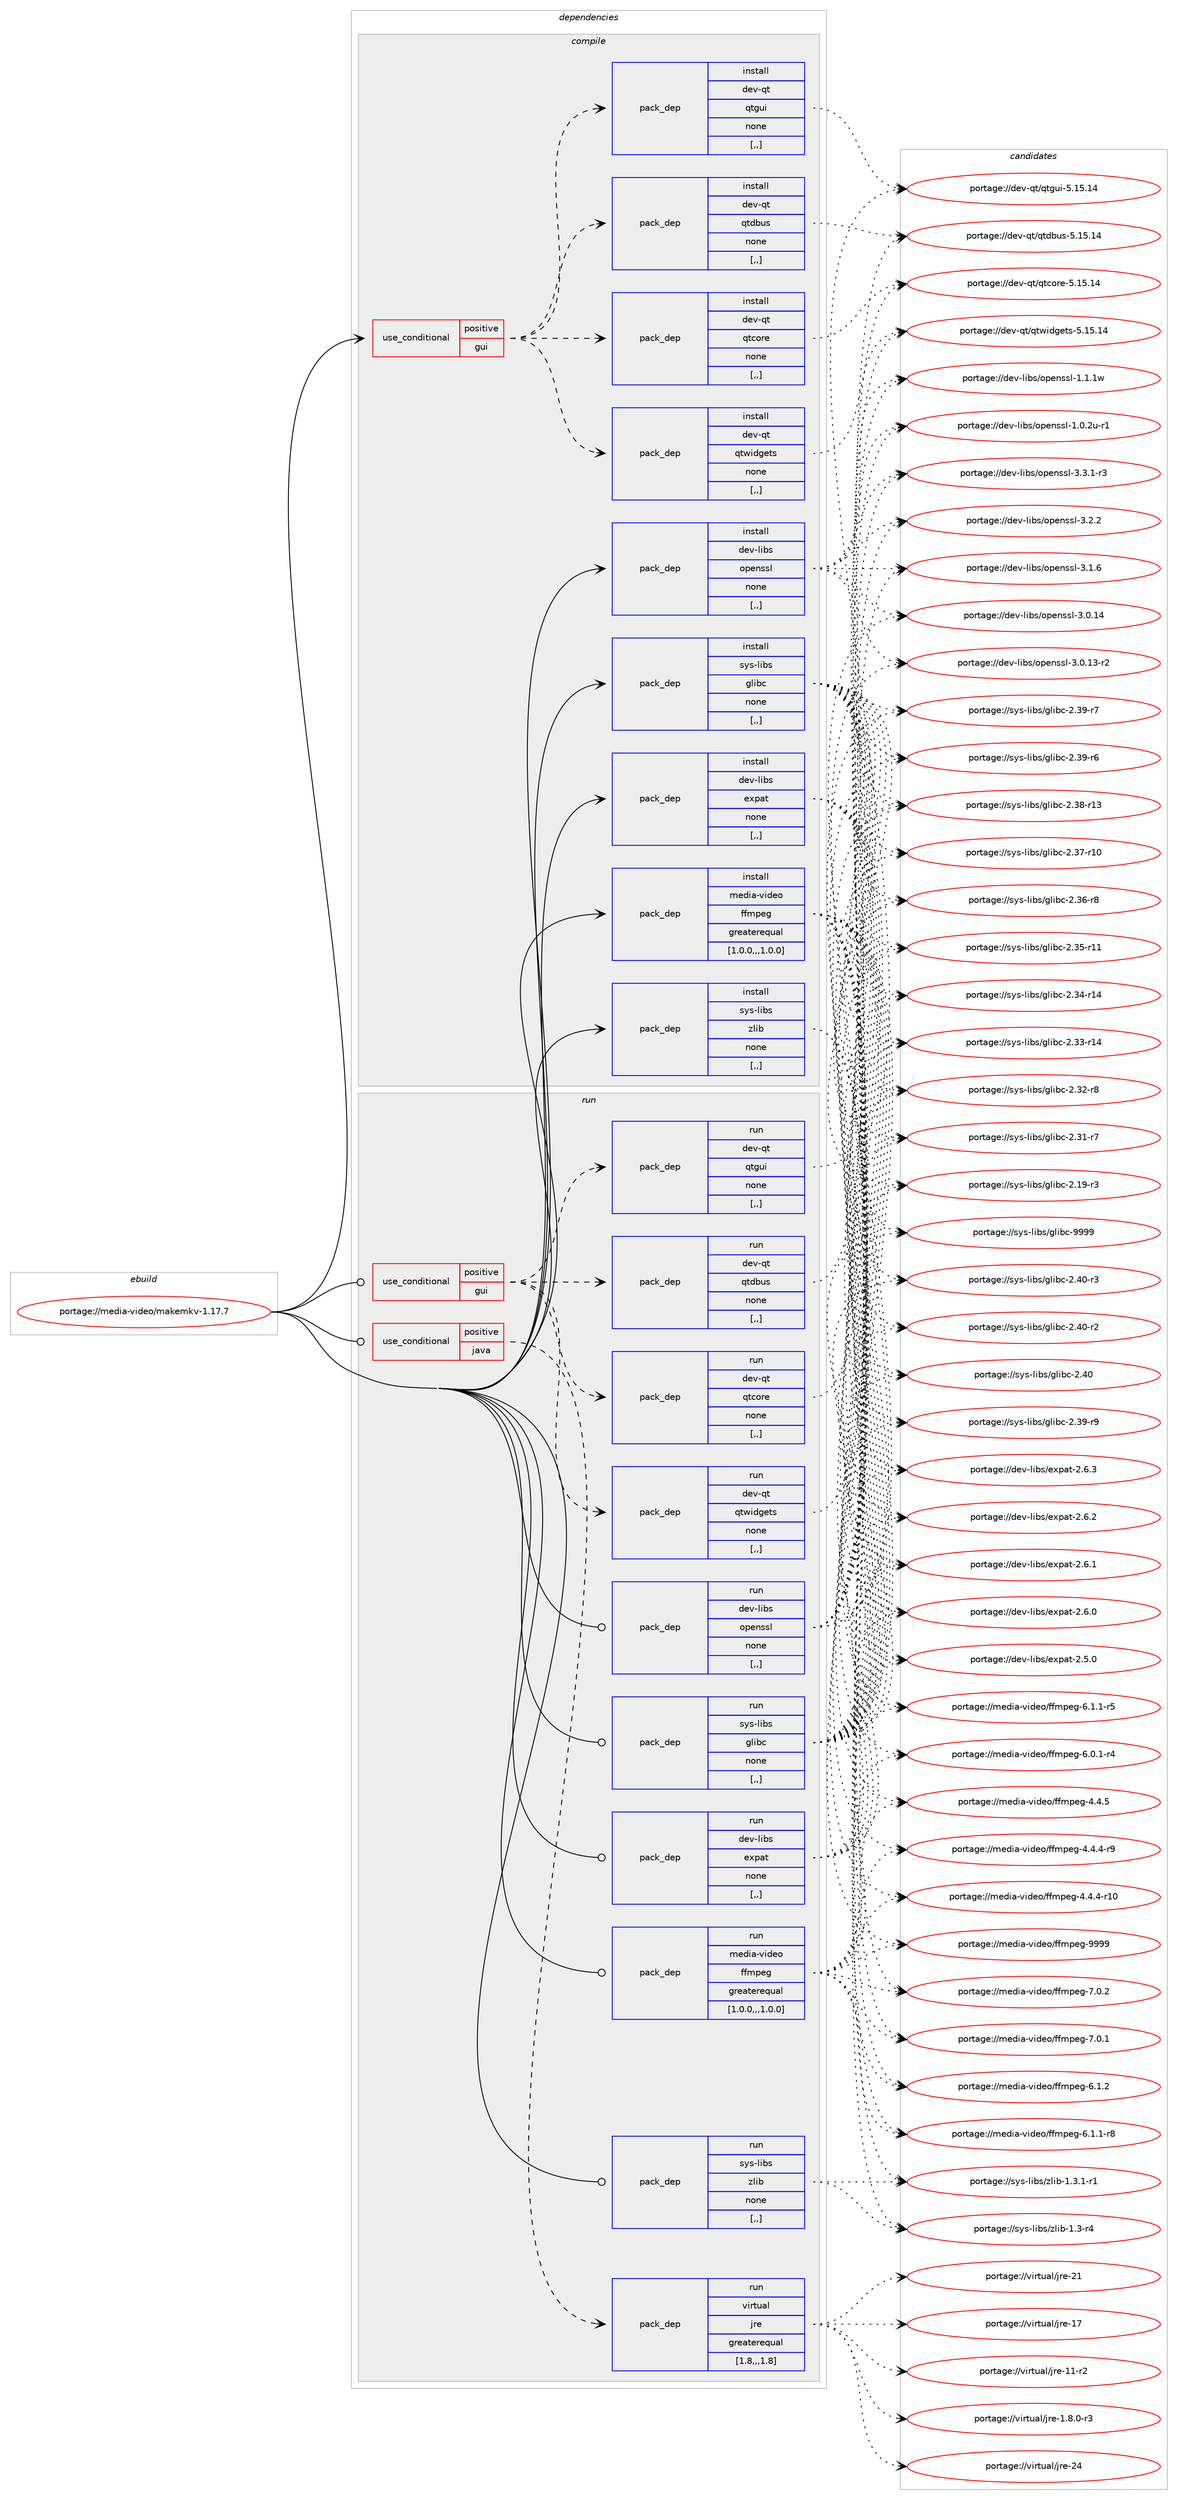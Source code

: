 digraph prolog {

# *************
# Graph options
# *************

newrank=true;
concentrate=true;
compound=true;
graph [rankdir=LR,fontname=Helvetica,fontsize=10,ranksep=1.5];#, ranksep=2.5, nodesep=0.2];
edge  [arrowhead=vee];
node  [fontname=Helvetica,fontsize=10];

# **********
# The ebuild
# **********

subgraph cluster_leftcol {
color=gray;
label=<<i>ebuild</i>>;
id [label="portage://media-video/makemkv-1.17.7", color=red, width=4, href="../media-video/makemkv-1.17.7.svg"];
}

# ****************
# The dependencies
# ****************

subgraph cluster_midcol {
color=gray;
label=<<i>dependencies</i>>;
subgraph cluster_compile {
fillcolor="#eeeeee";
style=filled;
label=<<i>compile</i>>;
subgraph cond218422 {
dependency841157 [label=<<TABLE BORDER="0" CELLBORDER="1" CELLSPACING="0" CELLPADDING="4"><TR><TD ROWSPAN="3" CELLPADDING="10">use_conditional</TD></TR><TR><TD>positive</TD></TR><TR><TD>gui</TD></TR></TABLE>>, shape=none, color=red];
subgraph pack616454 {
dependency841158 [label=<<TABLE BORDER="0" CELLBORDER="1" CELLSPACING="0" CELLPADDING="4" WIDTH="220"><TR><TD ROWSPAN="6" CELLPADDING="30">pack_dep</TD></TR><TR><TD WIDTH="110">install</TD></TR><TR><TD>dev-qt</TD></TR><TR><TD>qtcore</TD></TR><TR><TD>none</TD></TR><TR><TD>[,,]</TD></TR></TABLE>>, shape=none, color=blue];
}
dependency841157:e -> dependency841158:w [weight=20,style="dashed",arrowhead="vee"];
subgraph pack616455 {
dependency841159 [label=<<TABLE BORDER="0" CELLBORDER="1" CELLSPACING="0" CELLPADDING="4" WIDTH="220"><TR><TD ROWSPAN="6" CELLPADDING="30">pack_dep</TD></TR><TR><TD WIDTH="110">install</TD></TR><TR><TD>dev-qt</TD></TR><TR><TD>qtdbus</TD></TR><TR><TD>none</TD></TR><TR><TD>[,,]</TD></TR></TABLE>>, shape=none, color=blue];
}
dependency841157:e -> dependency841159:w [weight=20,style="dashed",arrowhead="vee"];
subgraph pack616456 {
dependency841160 [label=<<TABLE BORDER="0" CELLBORDER="1" CELLSPACING="0" CELLPADDING="4" WIDTH="220"><TR><TD ROWSPAN="6" CELLPADDING="30">pack_dep</TD></TR><TR><TD WIDTH="110">install</TD></TR><TR><TD>dev-qt</TD></TR><TR><TD>qtgui</TD></TR><TR><TD>none</TD></TR><TR><TD>[,,]</TD></TR></TABLE>>, shape=none, color=blue];
}
dependency841157:e -> dependency841160:w [weight=20,style="dashed",arrowhead="vee"];
subgraph pack616457 {
dependency841161 [label=<<TABLE BORDER="0" CELLBORDER="1" CELLSPACING="0" CELLPADDING="4" WIDTH="220"><TR><TD ROWSPAN="6" CELLPADDING="30">pack_dep</TD></TR><TR><TD WIDTH="110">install</TD></TR><TR><TD>dev-qt</TD></TR><TR><TD>qtwidgets</TD></TR><TR><TD>none</TD></TR><TR><TD>[,,]</TD></TR></TABLE>>, shape=none, color=blue];
}
dependency841157:e -> dependency841161:w [weight=20,style="dashed",arrowhead="vee"];
}
id:e -> dependency841157:w [weight=20,style="solid",arrowhead="vee"];
subgraph pack616458 {
dependency841162 [label=<<TABLE BORDER="0" CELLBORDER="1" CELLSPACING="0" CELLPADDING="4" WIDTH="220"><TR><TD ROWSPAN="6" CELLPADDING="30">pack_dep</TD></TR><TR><TD WIDTH="110">install</TD></TR><TR><TD>dev-libs</TD></TR><TR><TD>expat</TD></TR><TR><TD>none</TD></TR><TR><TD>[,,]</TD></TR></TABLE>>, shape=none, color=blue];
}
id:e -> dependency841162:w [weight=20,style="solid",arrowhead="vee"];
subgraph pack616459 {
dependency841163 [label=<<TABLE BORDER="0" CELLBORDER="1" CELLSPACING="0" CELLPADDING="4" WIDTH="220"><TR><TD ROWSPAN="6" CELLPADDING="30">pack_dep</TD></TR><TR><TD WIDTH="110">install</TD></TR><TR><TD>dev-libs</TD></TR><TR><TD>openssl</TD></TR><TR><TD>none</TD></TR><TR><TD>[,,]</TD></TR></TABLE>>, shape=none, color=blue];
}
id:e -> dependency841163:w [weight=20,style="solid",arrowhead="vee"];
subgraph pack616460 {
dependency841164 [label=<<TABLE BORDER="0" CELLBORDER="1" CELLSPACING="0" CELLPADDING="4" WIDTH="220"><TR><TD ROWSPAN="6" CELLPADDING="30">pack_dep</TD></TR><TR><TD WIDTH="110">install</TD></TR><TR><TD>media-video</TD></TR><TR><TD>ffmpeg</TD></TR><TR><TD>greaterequal</TD></TR><TR><TD>[1.0.0,,,1.0.0]</TD></TR></TABLE>>, shape=none, color=blue];
}
id:e -> dependency841164:w [weight=20,style="solid",arrowhead="vee"];
subgraph pack616461 {
dependency841165 [label=<<TABLE BORDER="0" CELLBORDER="1" CELLSPACING="0" CELLPADDING="4" WIDTH="220"><TR><TD ROWSPAN="6" CELLPADDING="30">pack_dep</TD></TR><TR><TD WIDTH="110">install</TD></TR><TR><TD>sys-libs</TD></TR><TR><TD>glibc</TD></TR><TR><TD>none</TD></TR><TR><TD>[,,]</TD></TR></TABLE>>, shape=none, color=blue];
}
id:e -> dependency841165:w [weight=20,style="solid",arrowhead="vee"];
subgraph pack616462 {
dependency841166 [label=<<TABLE BORDER="0" CELLBORDER="1" CELLSPACING="0" CELLPADDING="4" WIDTH="220"><TR><TD ROWSPAN="6" CELLPADDING="30">pack_dep</TD></TR><TR><TD WIDTH="110">install</TD></TR><TR><TD>sys-libs</TD></TR><TR><TD>zlib</TD></TR><TR><TD>none</TD></TR><TR><TD>[,,]</TD></TR></TABLE>>, shape=none, color=blue];
}
id:e -> dependency841166:w [weight=20,style="solid",arrowhead="vee"];
}
subgraph cluster_compileandrun {
fillcolor="#eeeeee";
style=filled;
label=<<i>compile and run</i>>;
}
subgraph cluster_run {
fillcolor="#eeeeee";
style=filled;
label=<<i>run</i>>;
subgraph cond218423 {
dependency841167 [label=<<TABLE BORDER="0" CELLBORDER="1" CELLSPACING="0" CELLPADDING="4"><TR><TD ROWSPAN="3" CELLPADDING="10">use_conditional</TD></TR><TR><TD>positive</TD></TR><TR><TD>gui</TD></TR></TABLE>>, shape=none, color=red];
subgraph pack616463 {
dependency841168 [label=<<TABLE BORDER="0" CELLBORDER="1" CELLSPACING="0" CELLPADDING="4" WIDTH="220"><TR><TD ROWSPAN="6" CELLPADDING="30">pack_dep</TD></TR><TR><TD WIDTH="110">run</TD></TR><TR><TD>dev-qt</TD></TR><TR><TD>qtcore</TD></TR><TR><TD>none</TD></TR><TR><TD>[,,]</TD></TR></TABLE>>, shape=none, color=blue];
}
dependency841167:e -> dependency841168:w [weight=20,style="dashed",arrowhead="vee"];
subgraph pack616464 {
dependency841169 [label=<<TABLE BORDER="0" CELLBORDER="1" CELLSPACING="0" CELLPADDING="4" WIDTH="220"><TR><TD ROWSPAN="6" CELLPADDING="30">pack_dep</TD></TR><TR><TD WIDTH="110">run</TD></TR><TR><TD>dev-qt</TD></TR><TR><TD>qtdbus</TD></TR><TR><TD>none</TD></TR><TR><TD>[,,]</TD></TR></TABLE>>, shape=none, color=blue];
}
dependency841167:e -> dependency841169:w [weight=20,style="dashed",arrowhead="vee"];
subgraph pack616465 {
dependency841170 [label=<<TABLE BORDER="0" CELLBORDER="1" CELLSPACING="0" CELLPADDING="4" WIDTH="220"><TR><TD ROWSPAN="6" CELLPADDING="30">pack_dep</TD></TR><TR><TD WIDTH="110">run</TD></TR><TR><TD>dev-qt</TD></TR><TR><TD>qtgui</TD></TR><TR><TD>none</TD></TR><TR><TD>[,,]</TD></TR></TABLE>>, shape=none, color=blue];
}
dependency841167:e -> dependency841170:w [weight=20,style="dashed",arrowhead="vee"];
subgraph pack616466 {
dependency841171 [label=<<TABLE BORDER="0" CELLBORDER="1" CELLSPACING="0" CELLPADDING="4" WIDTH="220"><TR><TD ROWSPAN="6" CELLPADDING="30">pack_dep</TD></TR><TR><TD WIDTH="110">run</TD></TR><TR><TD>dev-qt</TD></TR><TR><TD>qtwidgets</TD></TR><TR><TD>none</TD></TR><TR><TD>[,,]</TD></TR></TABLE>>, shape=none, color=blue];
}
dependency841167:e -> dependency841171:w [weight=20,style="dashed",arrowhead="vee"];
}
id:e -> dependency841167:w [weight=20,style="solid",arrowhead="odot"];
subgraph cond218424 {
dependency841172 [label=<<TABLE BORDER="0" CELLBORDER="1" CELLSPACING="0" CELLPADDING="4"><TR><TD ROWSPAN="3" CELLPADDING="10">use_conditional</TD></TR><TR><TD>positive</TD></TR><TR><TD>java</TD></TR></TABLE>>, shape=none, color=red];
subgraph pack616467 {
dependency841173 [label=<<TABLE BORDER="0" CELLBORDER="1" CELLSPACING="0" CELLPADDING="4" WIDTH="220"><TR><TD ROWSPAN="6" CELLPADDING="30">pack_dep</TD></TR><TR><TD WIDTH="110">run</TD></TR><TR><TD>virtual</TD></TR><TR><TD>jre</TD></TR><TR><TD>greaterequal</TD></TR><TR><TD>[1.8,,,1.8]</TD></TR></TABLE>>, shape=none, color=blue];
}
dependency841172:e -> dependency841173:w [weight=20,style="dashed",arrowhead="vee"];
}
id:e -> dependency841172:w [weight=20,style="solid",arrowhead="odot"];
subgraph pack616468 {
dependency841174 [label=<<TABLE BORDER="0" CELLBORDER="1" CELLSPACING="0" CELLPADDING="4" WIDTH="220"><TR><TD ROWSPAN="6" CELLPADDING="30">pack_dep</TD></TR><TR><TD WIDTH="110">run</TD></TR><TR><TD>dev-libs</TD></TR><TR><TD>expat</TD></TR><TR><TD>none</TD></TR><TR><TD>[,,]</TD></TR></TABLE>>, shape=none, color=blue];
}
id:e -> dependency841174:w [weight=20,style="solid",arrowhead="odot"];
subgraph pack616469 {
dependency841175 [label=<<TABLE BORDER="0" CELLBORDER="1" CELLSPACING="0" CELLPADDING="4" WIDTH="220"><TR><TD ROWSPAN="6" CELLPADDING="30">pack_dep</TD></TR><TR><TD WIDTH="110">run</TD></TR><TR><TD>dev-libs</TD></TR><TR><TD>openssl</TD></TR><TR><TD>none</TD></TR><TR><TD>[,,]</TD></TR></TABLE>>, shape=none, color=blue];
}
id:e -> dependency841175:w [weight=20,style="solid",arrowhead="odot"];
subgraph pack616470 {
dependency841176 [label=<<TABLE BORDER="0" CELLBORDER="1" CELLSPACING="0" CELLPADDING="4" WIDTH="220"><TR><TD ROWSPAN="6" CELLPADDING="30">pack_dep</TD></TR><TR><TD WIDTH="110">run</TD></TR><TR><TD>media-video</TD></TR><TR><TD>ffmpeg</TD></TR><TR><TD>greaterequal</TD></TR><TR><TD>[1.0.0,,,1.0.0]</TD></TR></TABLE>>, shape=none, color=blue];
}
id:e -> dependency841176:w [weight=20,style="solid",arrowhead="odot"];
subgraph pack616471 {
dependency841177 [label=<<TABLE BORDER="0" CELLBORDER="1" CELLSPACING="0" CELLPADDING="4" WIDTH="220"><TR><TD ROWSPAN="6" CELLPADDING="30">pack_dep</TD></TR><TR><TD WIDTH="110">run</TD></TR><TR><TD>sys-libs</TD></TR><TR><TD>glibc</TD></TR><TR><TD>none</TD></TR><TR><TD>[,,]</TD></TR></TABLE>>, shape=none, color=blue];
}
id:e -> dependency841177:w [weight=20,style="solid",arrowhead="odot"];
subgraph pack616472 {
dependency841178 [label=<<TABLE BORDER="0" CELLBORDER="1" CELLSPACING="0" CELLPADDING="4" WIDTH="220"><TR><TD ROWSPAN="6" CELLPADDING="30">pack_dep</TD></TR><TR><TD WIDTH="110">run</TD></TR><TR><TD>sys-libs</TD></TR><TR><TD>zlib</TD></TR><TR><TD>none</TD></TR><TR><TD>[,,]</TD></TR></TABLE>>, shape=none, color=blue];
}
id:e -> dependency841178:w [weight=20,style="solid",arrowhead="odot"];
}
}

# **************
# The candidates
# **************

subgraph cluster_choices {
rank=same;
color=gray;
label=<<i>candidates</i>>;

subgraph choice616454 {
color=black;
nodesep=1;
choice1001011184511311647113116991111141014553464953464952 [label="portage://dev-qt/qtcore-5.15.14", color=red, width=4,href="../dev-qt/qtcore-5.15.14.svg"];
dependency841158:e -> choice1001011184511311647113116991111141014553464953464952:w [style=dotted,weight="100"];
}
subgraph choice616455 {
color=black;
nodesep=1;
choice1001011184511311647113116100981171154553464953464952 [label="portage://dev-qt/qtdbus-5.15.14", color=red, width=4,href="../dev-qt/qtdbus-5.15.14.svg"];
dependency841159:e -> choice1001011184511311647113116100981171154553464953464952:w [style=dotted,weight="100"];
}
subgraph choice616456 {
color=black;
nodesep=1;
choice10010111845113116471131161031171054553464953464952 [label="portage://dev-qt/qtgui-5.15.14", color=red, width=4,href="../dev-qt/qtgui-5.15.14.svg"];
dependency841160:e -> choice10010111845113116471131161031171054553464953464952:w [style=dotted,weight="100"];
}
subgraph choice616457 {
color=black;
nodesep=1;
choice10010111845113116471131161191051001031011161154553464953464952 [label="portage://dev-qt/qtwidgets-5.15.14", color=red, width=4,href="../dev-qt/qtwidgets-5.15.14.svg"];
dependency841161:e -> choice10010111845113116471131161191051001031011161154553464953464952:w [style=dotted,weight="100"];
}
subgraph choice616458 {
color=black;
nodesep=1;
choice10010111845108105981154710112011297116455046544651 [label="portage://dev-libs/expat-2.6.3", color=red, width=4,href="../dev-libs/expat-2.6.3.svg"];
choice10010111845108105981154710112011297116455046544650 [label="portage://dev-libs/expat-2.6.2", color=red, width=4,href="../dev-libs/expat-2.6.2.svg"];
choice10010111845108105981154710112011297116455046544649 [label="portage://dev-libs/expat-2.6.1", color=red, width=4,href="../dev-libs/expat-2.6.1.svg"];
choice10010111845108105981154710112011297116455046544648 [label="portage://dev-libs/expat-2.6.0", color=red, width=4,href="../dev-libs/expat-2.6.0.svg"];
choice10010111845108105981154710112011297116455046534648 [label="portage://dev-libs/expat-2.5.0", color=red, width=4,href="../dev-libs/expat-2.5.0.svg"];
dependency841162:e -> choice10010111845108105981154710112011297116455046544651:w [style=dotted,weight="100"];
dependency841162:e -> choice10010111845108105981154710112011297116455046544650:w [style=dotted,weight="100"];
dependency841162:e -> choice10010111845108105981154710112011297116455046544649:w [style=dotted,weight="100"];
dependency841162:e -> choice10010111845108105981154710112011297116455046544648:w [style=dotted,weight="100"];
dependency841162:e -> choice10010111845108105981154710112011297116455046534648:w [style=dotted,weight="100"];
}
subgraph choice616459 {
color=black;
nodesep=1;
choice1001011184510810598115471111121011101151151084551465146494511451 [label="portage://dev-libs/openssl-3.3.1-r3", color=red, width=4,href="../dev-libs/openssl-3.3.1-r3.svg"];
choice100101118451081059811547111112101110115115108455146504650 [label="portage://dev-libs/openssl-3.2.2", color=red, width=4,href="../dev-libs/openssl-3.2.2.svg"];
choice100101118451081059811547111112101110115115108455146494654 [label="portage://dev-libs/openssl-3.1.6", color=red, width=4,href="../dev-libs/openssl-3.1.6.svg"];
choice10010111845108105981154711111210111011511510845514648464952 [label="portage://dev-libs/openssl-3.0.14", color=red, width=4,href="../dev-libs/openssl-3.0.14.svg"];
choice100101118451081059811547111112101110115115108455146484649514511450 [label="portage://dev-libs/openssl-3.0.13-r2", color=red, width=4,href="../dev-libs/openssl-3.0.13-r2.svg"];
choice100101118451081059811547111112101110115115108454946494649119 [label="portage://dev-libs/openssl-1.1.1w", color=red, width=4,href="../dev-libs/openssl-1.1.1w.svg"];
choice1001011184510810598115471111121011101151151084549464846501174511449 [label="portage://dev-libs/openssl-1.0.2u-r1", color=red, width=4,href="../dev-libs/openssl-1.0.2u-r1.svg"];
dependency841163:e -> choice1001011184510810598115471111121011101151151084551465146494511451:w [style=dotted,weight="100"];
dependency841163:e -> choice100101118451081059811547111112101110115115108455146504650:w [style=dotted,weight="100"];
dependency841163:e -> choice100101118451081059811547111112101110115115108455146494654:w [style=dotted,weight="100"];
dependency841163:e -> choice10010111845108105981154711111210111011511510845514648464952:w [style=dotted,weight="100"];
dependency841163:e -> choice100101118451081059811547111112101110115115108455146484649514511450:w [style=dotted,weight="100"];
dependency841163:e -> choice100101118451081059811547111112101110115115108454946494649119:w [style=dotted,weight="100"];
dependency841163:e -> choice1001011184510810598115471111121011101151151084549464846501174511449:w [style=dotted,weight="100"];
}
subgraph choice616460 {
color=black;
nodesep=1;
choice1091011001059745118105100101111471021021091121011034557575757 [label="portage://media-video/ffmpeg-9999", color=red, width=4,href="../media-video/ffmpeg-9999.svg"];
choice109101100105974511810510010111147102102109112101103455546484650 [label="portage://media-video/ffmpeg-7.0.2", color=red, width=4,href="../media-video/ffmpeg-7.0.2.svg"];
choice109101100105974511810510010111147102102109112101103455546484649 [label="portage://media-video/ffmpeg-7.0.1", color=red, width=4,href="../media-video/ffmpeg-7.0.1.svg"];
choice109101100105974511810510010111147102102109112101103455446494650 [label="portage://media-video/ffmpeg-6.1.2", color=red, width=4,href="../media-video/ffmpeg-6.1.2.svg"];
choice1091011001059745118105100101111471021021091121011034554464946494511456 [label="portage://media-video/ffmpeg-6.1.1-r8", color=red, width=4,href="../media-video/ffmpeg-6.1.1-r8.svg"];
choice1091011001059745118105100101111471021021091121011034554464946494511453 [label="portage://media-video/ffmpeg-6.1.1-r5", color=red, width=4,href="../media-video/ffmpeg-6.1.1-r5.svg"];
choice1091011001059745118105100101111471021021091121011034554464846494511452 [label="portage://media-video/ffmpeg-6.0.1-r4", color=red, width=4,href="../media-video/ffmpeg-6.0.1-r4.svg"];
choice109101100105974511810510010111147102102109112101103455246524653 [label="portage://media-video/ffmpeg-4.4.5", color=red, width=4,href="../media-video/ffmpeg-4.4.5.svg"];
choice1091011001059745118105100101111471021021091121011034552465246524511457 [label="portage://media-video/ffmpeg-4.4.4-r9", color=red, width=4,href="../media-video/ffmpeg-4.4.4-r9.svg"];
choice109101100105974511810510010111147102102109112101103455246524652451144948 [label="portage://media-video/ffmpeg-4.4.4-r10", color=red, width=4,href="../media-video/ffmpeg-4.4.4-r10.svg"];
dependency841164:e -> choice1091011001059745118105100101111471021021091121011034557575757:w [style=dotted,weight="100"];
dependency841164:e -> choice109101100105974511810510010111147102102109112101103455546484650:w [style=dotted,weight="100"];
dependency841164:e -> choice109101100105974511810510010111147102102109112101103455546484649:w [style=dotted,weight="100"];
dependency841164:e -> choice109101100105974511810510010111147102102109112101103455446494650:w [style=dotted,weight="100"];
dependency841164:e -> choice1091011001059745118105100101111471021021091121011034554464946494511456:w [style=dotted,weight="100"];
dependency841164:e -> choice1091011001059745118105100101111471021021091121011034554464946494511453:w [style=dotted,weight="100"];
dependency841164:e -> choice1091011001059745118105100101111471021021091121011034554464846494511452:w [style=dotted,weight="100"];
dependency841164:e -> choice109101100105974511810510010111147102102109112101103455246524653:w [style=dotted,weight="100"];
dependency841164:e -> choice1091011001059745118105100101111471021021091121011034552465246524511457:w [style=dotted,weight="100"];
dependency841164:e -> choice109101100105974511810510010111147102102109112101103455246524652451144948:w [style=dotted,weight="100"];
}
subgraph choice616461 {
color=black;
nodesep=1;
choice11512111545108105981154710310810598994557575757 [label="portage://sys-libs/glibc-9999", color=red, width=4,href="../sys-libs/glibc-9999.svg"];
choice115121115451081059811547103108105989945504652484511451 [label="portage://sys-libs/glibc-2.40-r3", color=red, width=4,href="../sys-libs/glibc-2.40-r3.svg"];
choice115121115451081059811547103108105989945504652484511450 [label="portage://sys-libs/glibc-2.40-r2", color=red, width=4,href="../sys-libs/glibc-2.40-r2.svg"];
choice11512111545108105981154710310810598994550465248 [label="portage://sys-libs/glibc-2.40", color=red, width=4,href="../sys-libs/glibc-2.40.svg"];
choice115121115451081059811547103108105989945504651574511457 [label="portage://sys-libs/glibc-2.39-r9", color=red, width=4,href="../sys-libs/glibc-2.39-r9.svg"];
choice115121115451081059811547103108105989945504651574511455 [label="portage://sys-libs/glibc-2.39-r7", color=red, width=4,href="../sys-libs/glibc-2.39-r7.svg"];
choice115121115451081059811547103108105989945504651574511454 [label="portage://sys-libs/glibc-2.39-r6", color=red, width=4,href="../sys-libs/glibc-2.39-r6.svg"];
choice11512111545108105981154710310810598994550465156451144951 [label="portage://sys-libs/glibc-2.38-r13", color=red, width=4,href="../sys-libs/glibc-2.38-r13.svg"];
choice11512111545108105981154710310810598994550465155451144948 [label="portage://sys-libs/glibc-2.37-r10", color=red, width=4,href="../sys-libs/glibc-2.37-r10.svg"];
choice115121115451081059811547103108105989945504651544511456 [label="portage://sys-libs/glibc-2.36-r8", color=red, width=4,href="../sys-libs/glibc-2.36-r8.svg"];
choice11512111545108105981154710310810598994550465153451144949 [label="portage://sys-libs/glibc-2.35-r11", color=red, width=4,href="../sys-libs/glibc-2.35-r11.svg"];
choice11512111545108105981154710310810598994550465152451144952 [label="portage://sys-libs/glibc-2.34-r14", color=red, width=4,href="../sys-libs/glibc-2.34-r14.svg"];
choice11512111545108105981154710310810598994550465151451144952 [label="portage://sys-libs/glibc-2.33-r14", color=red, width=4,href="../sys-libs/glibc-2.33-r14.svg"];
choice115121115451081059811547103108105989945504651504511456 [label="portage://sys-libs/glibc-2.32-r8", color=red, width=4,href="../sys-libs/glibc-2.32-r8.svg"];
choice115121115451081059811547103108105989945504651494511455 [label="portage://sys-libs/glibc-2.31-r7", color=red, width=4,href="../sys-libs/glibc-2.31-r7.svg"];
choice115121115451081059811547103108105989945504649574511451 [label="portage://sys-libs/glibc-2.19-r3", color=red, width=4,href="../sys-libs/glibc-2.19-r3.svg"];
dependency841165:e -> choice11512111545108105981154710310810598994557575757:w [style=dotted,weight="100"];
dependency841165:e -> choice115121115451081059811547103108105989945504652484511451:w [style=dotted,weight="100"];
dependency841165:e -> choice115121115451081059811547103108105989945504652484511450:w [style=dotted,weight="100"];
dependency841165:e -> choice11512111545108105981154710310810598994550465248:w [style=dotted,weight="100"];
dependency841165:e -> choice115121115451081059811547103108105989945504651574511457:w [style=dotted,weight="100"];
dependency841165:e -> choice115121115451081059811547103108105989945504651574511455:w [style=dotted,weight="100"];
dependency841165:e -> choice115121115451081059811547103108105989945504651574511454:w [style=dotted,weight="100"];
dependency841165:e -> choice11512111545108105981154710310810598994550465156451144951:w [style=dotted,weight="100"];
dependency841165:e -> choice11512111545108105981154710310810598994550465155451144948:w [style=dotted,weight="100"];
dependency841165:e -> choice115121115451081059811547103108105989945504651544511456:w [style=dotted,weight="100"];
dependency841165:e -> choice11512111545108105981154710310810598994550465153451144949:w [style=dotted,weight="100"];
dependency841165:e -> choice11512111545108105981154710310810598994550465152451144952:w [style=dotted,weight="100"];
dependency841165:e -> choice11512111545108105981154710310810598994550465151451144952:w [style=dotted,weight="100"];
dependency841165:e -> choice115121115451081059811547103108105989945504651504511456:w [style=dotted,weight="100"];
dependency841165:e -> choice115121115451081059811547103108105989945504651494511455:w [style=dotted,weight="100"];
dependency841165:e -> choice115121115451081059811547103108105989945504649574511451:w [style=dotted,weight="100"];
}
subgraph choice616462 {
color=black;
nodesep=1;
choice115121115451081059811547122108105984549465146494511449 [label="portage://sys-libs/zlib-1.3.1-r1", color=red, width=4,href="../sys-libs/zlib-1.3.1-r1.svg"];
choice11512111545108105981154712210810598454946514511452 [label="portage://sys-libs/zlib-1.3-r4", color=red, width=4,href="../sys-libs/zlib-1.3-r4.svg"];
dependency841166:e -> choice115121115451081059811547122108105984549465146494511449:w [style=dotted,weight="100"];
dependency841166:e -> choice11512111545108105981154712210810598454946514511452:w [style=dotted,weight="100"];
}
subgraph choice616463 {
color=black;
nodesep=1;
choice1001011184511311647113116991111141014553464953464952 [label="portage://dev-qt/qtcore-5.15.14", color=red, width=4,href="../dev-qt/qtcore-5.15.14.svg"];
dependency841168:e -> choice1001011184511311647113116991111141014553464953464952:w [style=dotted,weight="100"];
}
subgraph choice616464 {
color=black;
nodesep=1;
choice1001011184511311647113116100981171154553464953464952 [label="portage://dev-qt/qtdbus-5.15.14", color=red, width=4,href="../dev-qt/qtdbus-5.15.14.svg"];
dependency841169:e -> choice1001011184511311647113116100981171154553464953464952:w [style=dotted,weight="100"];
}
subgraph choice616465 {
color=black;
nodesep=1;
choice10010111845113116471131161031171054553464953464952 [label="portage://dev-qt/qtgui-5.15.14", color=red, width=4,href="../dev-qt/qtgui-5.15.14.svg"];
dependency841170:e -> choice10010111845113116471131161031171054553464953464952:w [style=dotted,weight="100"];
}
subgraph choice616466 {
color=black;
nodesep=1;
choice10010111845113116471131161191051001031011161154553464953464952 [label="portage://dev-qt/qtwidgets-5.15.14", color=red, width=4,href="../dev-qt/qtwidgets-5.15.14.svg"];
dependency841171:e -> choice10010111845113116471131161191051001031011161154553464953464952:w [style=dotted,weight="100"];
}
subgraph choice616467 {
color=black;
nodesep=1;
choice1181051141161179710847106114101455052 [label="portage://virtual/jre-24", color=red, width=4,href="../virtual/jre-24.svg"];
choice1181051141161179710847106114101455049 [label="portage://virtual/jre-21", color=red, width=4,href="../virtual/jre-21.svg"];
choice1181051141161179710847106114101454955 [label="portage://virtual/jre-17", color=red, width=4,href="../virtual/jre-17.svg"];
choice11810511411611797108471061141014549494511450 [label="portage://virtual/jre-11-r2", color=red, width=4,href="../virtual/jre-11-r2.svg"];
choice11810511411611797108471061141014549465646484511451 [label="portage://virtual/jre-1.8.0-r3", color=red, width=4,href="../virtual/jre-1.8.0-r3.svg"];
dependency841173:e -> choice1181051141161179710847106114101455052:w [style=dotted,weight="100"];
dependency841173:e -> choice1181051141161179710847106114101455049:w [style=dotted,weight="100"];
dependency841173:e -> choice1181051141161179710847106114101454955:w [style=dotted,weight="100"];
dependency841173:e -> choice11810511411611797108471061141014549494511450:w [style=dotted,weight="100"];
dependency841173:e -> choice11810511411611797108471061141014549465646484511451:w [style=dotted,weight="100"];
}
subgraph choice616468 {
color=black;
nodesep=1;
choice10010111845108105981154710112011297116455046544651 [label="portage://dev-libs/expat-2.6.3", color=red, width=4,href="../dev-libs/expat-2.6.3.svg"];
choice10010111845108105981154710112011297116455046544650 [label="portage://dev-libs/expat-2.6.2", color=red, width=4,href="../dev-libs/expat-2.6.2.svg"];
choice10010111845108105981154710112011297116455046544649 [label="portage://dev-libs/expat-2.6.1", color=red, width=4,href="../dev-libs/expat-2.6.1.svg"];
choice10010111845108105981154710112011297116455046544648 [label="portage://dev-libs/expat-2.6.0", color=red, width=4,href="../dev-libs/expat-2.6.0.svg"];
choice10010111845108105981154710112011297116455046534648 [label="portage://dev-libs/expat-2.5.0", color=red, width=4,href="../dev-libs/expat-2.5.0.svg"];
dependency841174:e -> choice10010111845108105981154710112011297116455046544651:w [style=dotted,weight="100"];
dependency841174:e -> choice10010111845108105981154710112011297116455046544650:w [style=dotted,weight="100"];
dependency841174:e -> choice10010111845108105981154710112011297116455046544649:w [style=dotted,weight="100"];
dependency841174:e -> choice10010111845108105981154710112011297116455046544648:w [style=dotted,weight="100"];
dependency841174:e -> choice10010111845108105981154710112011297116455046534648:w [style=dotted,weight="100"];
}
subgraph choice616469 {
color=black;
nodesep=1;
choice1001011184510810598115471111121011101151151084551465146494511451 [label="portage://dev-libs/openssl-3.3.1-r3", color=red, width=4,href="../dev-libs/openssl-3.3.1-r3.svg"];
choice100101118451081059811547111112101110115115108455146504650 [label="portage://dev-libs/openssl-3.2.2", color=red, width=4,href="../dev-libs/openssl-3.2.2.svg"];
choice100101118451081059811547111112101110115115108455146494654 [label="portage://dev-libs/openssl-3.1.6", color=red, width=4,href="../dev-libs/openssl-3.1.6.svg"];
choice10010111845108105981154711111210111011511510845514648464952 [label="portage://dev-libs/openssl-3.0.14", color=red, width=4,href="../dev-libs/openssl-3.0.14.svg"];
choice100101118451081059811547111112101110115115108455146484649514511450 [label="portage://dev-libs/openssl-3.0.13-r2", color=red, width=4,href="../dev-libs/openssl-3.0.13-r2.svg"];
choice100101118451081059811547111112101110115115108454946494649119 [label="portage://dev-libs/openssl-1.1.1w", color=red, width=4,href="../dev-libs/openssl-1.1.1w.svg"];
choice1001011184510810598115471111121011101151151084549464846501174511449 [label="portage://dev-libs/openssl-1.0.2u-r1", color=red, width=4,href="../dev-libs/openssl-1.0.2u-r1.svg"];
dependency841175:e -> choice1001011184510810598115471111121011101151151084551465146494511451:w [style=dotted,weight="100"];
dependency841175:e -> choice100101118451081059811547111112101110115115108455146504650:w [style=dotted,weight="100"];
dependency841175:e -> choice100101118451081059811547111112101110115115108455146494654:w [style=dotted,weight="100"];
dependency841175:e -> choice10010111845108105981154711111210111011511510845514648464952:w [style=dotted,weight="100"];
dependency841175:e -> choice100101118451081059811547111112101110115115108455146484649514511450:w [style=dotted,weight="100"];
dependency841175:e -> choice100101118451081059811547111112101110115115108454946494649119:w [style=dotted,weight="100"];
dependency841175:e -> choice1001011184510810598115471111121011101151151084549464846501174511449:w [style=dotted,weight="100"];
}
subgraph choice616470 {
color=black;
nodesep=1;
choice1091011001059745118105100101111471021021091121011034557575757 [label="portage://media-video/ffmpeg-9999", color=red, width=4,href="../media-video/ffmpeg-9999.svg"];
choice109101100105974511810510010111147102102109112101103455546484650 [label="portage://media-video/ffmpeg-7.0.2", color=red, width=4,href="../media-video/ffmpeg-7.0.2.svg"];
choice109101100105974511810510010111147102102109112101103455546484649 [label="portage://media-video/ffmpeg-7.0.1", color=red, width=4,href="../media-video/ffmpeg-7.0.1.svg"];
choice109101100105974511810510010111147102102109112101103455446494650 [label="portage://media-video/ffmpeg-6.1.2", color=red, width=4,href="../media-video/ffmpeg-6.1.2.svg"];
choice1091011001059745118105100101111471021021091121011034554464946494511456 [label="portage://media-video/ffmpeg-6.1.1-r8", color=red, width=4,href="../media-video/ffmpeg-6.1.1-r8.svg"];
choice1091011001059745118105100101111471021021091121011034554464946494511453 [label="portage://media-video/ffmpeg-6.1.1-r5", color=red, width=4,href="../media-video/ffmpeg-6.1.1-r5.svg"];
choice1091011001059745118105100101111471021021091121011034554464846494511452 [label="portage://media-video/ffmpeg-6.0.1-r4", color=red, width=4,href="../media-video/ffmpeg-6.0.1-r4.svg"];
choice109101100105974511810510010111147102102109112101103455246524653 [label="portage://media-video/ffmpeg-4.4.5", color=red, width=4,href="../media-video/ffmpeg-4.4.5.svg"];
choice1091011001059745118105100101111471021021091121011034552465246524511457 [label="portage://media-video/ffmpeg-4.4.4-r9", color=red, width=4,href="../media-video/ffmpeg-4.4.4-r9.svg"];
choice109101100105974511810510010111147102102109112101103455246524652451144948 [label="portage://media-video/ffmpeg-4.4.4-r10", color=red, width=4,href="../media-video/ffmpeg-4.4.4-r10.svg"];
dependency841176:e -> choice1091011001059745118105100101111471021021091121011034557575757:w [style=dotted,weight="100"];
dependency841176:e -> choice109101100105974511810510010111147102102109112101103455546484650:w [style=dotted,weight="100"];
dependency841176:e -> choice109101100105974511810510010111147102102109112101103455546484649:w [style=dotted,weight="100"];
dependency841176:e -> choice109101100105974511810510010111147102102109112101103455446494650:w [style=dotted,weight="100"];
dependency841176:e -> choice1091011001059745118105100101111471021021091121011034554464946494511456:w [style=dotted,weight="100"];
dependency841176:e -> choice1091011001059745118105100101111471021021091121011034554464946494511453:w [style=dotted,weight="100"];
dependency841176:e -> choice1091011001059745118105100101111471021021091121011034554464846494511452:w [style=dotted,weight="100"];
dependency841176:e -> choice109101100105974511810510010111147102102109112101103455246524653:w [style=dotted,weight="100"];
dependency841176:e -> choice1091011001059745118105100101111471021021091121011034552465246524511457:w [style=dotted,weight="100"];
dependency841176:e -> choice109101100105974511810510010111147102102109112101103455246524652451144948:w [style=dotted,weight="100"];
}
subgraph choice616471 {
color=black;
nodesep=1;
choice11512111545108105981154710310810598994557575757 [label="portage://sys-libs/glibc-9999", color=red, width=4,href="../sys-libs/glibc-9999.svg"];
choice115121115451081059811547103108105989945504652484511451 [label="portage://sys-libs/glibc-2.40-r3", color=red, width=4,href="../sys-libs/glibc-2.40-r3.svg"];
choice115121115451081059811547103108105989945504652484511450 [label="portage://sys-libs/glibc-2.40-r2", color=red, width=4,href="../sys-libs/glibc-2.40-r2.svg"];
choice11512111545108105981154710310810598994550465248 [label="portage://sys-libs/glibc-2.40", color=red, width=4,href="../sys-libs/glibc-2.40.svg"];
choice115121115451081059811547103108105989945504651574511457 [label="portage://sys-libs/glibc-2.39-r9", color=red, width=4,href="../sys-libs/glibc-2.39-r9.svg"];
choice115121115451081059811547103108105989945504651574511455 [label="portage://sys-libs/glibc-2.39-r7", color=red, width=4,href="../sys-libs/glibc-2.39-r7.svg"];
choice115121115451081059811547103108105989945504651574511454 [label="portage://sys-libs/glibc-2.39-r6", color=red, width=4,href="../sys-libs/glibc-2.39-r6.svg"];
choice11512111545108105981154710310810598994550465156451144951 [label="portage://sys-libs/glibc-2.38-r13", color=red, width=4,href="../sys-libs/glibc-2.38-r13.svg"];
choice11512111545108105981154710310810598994550465155451144948 [label="portage://sys-libs/glibc-2.37-r10", color=red, width=4,href="../sys-libs/glibc-2.37-r10.svg"];
choice115121115451081059811547103108105989945504651544511456 [label="portage://sys-libs/glibc-2.36-r8", color=red, width=4,href="../sys-libs/glibc-2.36-r8.svg"];
choice11512111545108105981154710310810598994550465153451144949 [label="portage://sys-libs/glibc-2.35-r11", color=red, width=4,href="../sys-libs/glibc-2.35-r11.svg"];
choice11512111545108105981154710310810598994550465152451144952 [label="portage://sys-libs/glibc-2.34-r14", color=red, width=4,href="../sys-libs/glibc-2.34-r14.svg"];
choice11512111545108105981154710310810598994550465151451144952 [label="portage://sys-libs/glibc-2.33-r14", color=red, width=4,href="../sys-libs/glibc-2.33-r14.svg"];
choice115121115451081059811547103108105989945504651504511456 [label="portage://sys-libs/glibc-2.32-r8", color=red, width=4,href="../sys-libs/glibc-2.32-r8.svg"];
choice115121115451081059811547103108105989945504651494511455 [label="portage://sys-libs/glibc-2.31-r7", color=red, width=4,href="../sys-libs/glibc-2.31-r7.svg"];
choice115121115451081059811547103108105989945504649574511451 [label="portage://sys-libs/glibc-2.19-r3", color=red, width=4,href="../sys-libs/glibc-2.19-r3.svg"];
dependency841177:e -> choice11512111545108105981154710310810598994557575757:w [style=dotted,weight="100"];
dependency841177:e -> choice115121115451081059811547103108105989945504652484511451:w [style=dotted,weight="100"];
dependency841177:e -> choice115121115451081059811547103108105989945504652484511450:w [style=dotted,weight="100"];
dependency841177:e -> choice11512111545108105981154710310810598994550465248:w [style=dotted,weight="100"];
dependency841177:e -> choice115121115451081059811547103108105989945504651574511457:w [style=dotted,weight="100"];
dependency841177:e -> choice115121115451081059811547103108105989945504651574511455:w [style=dotted,weight="100"];
dependency841177:e -> choice115121115451081059811547103108105989945504651574511454:w [style=dotted,weight="100"];
dependency841177:e -> choice11512111545108105981154710310810598994550465156451144951:w [style=dotted,weight="100"];
dependency841177:e -> choice11512111545108105981154710310810598994550465155451144948:w [style=dotted,weight="100"];
dependency841177:e -> choice115121115451081059811547103108105989945504651544511456:w [style=dotted,weight="100"];
dependency841177:e -> choice11512111545108105981154710310810598994550465153451144949:w [style=dotted,weight="100"];
dependency841177:e -> choice11512111545108105981154710310810598994550465152451144952:w [style=dotted,weight="100"];
dependency841177:e -> choice11512111545108105981154710310810598994550465151451144952:w [style=dotted,weight="100"];
dependency841177:e -> choice115121115451081059811547103108105989945504651504511456:w [style=dotted,weight="100"];
dependency841177:e -> choice115121115451081059811547103108105989945504651494511455:w [style=dotted,weight="100"];
dependency841177:e -> choice115121115451081059811547103108105989945504649574511451:w [style=dotted,weight="100"];
}
subgraph choice616472 {
color=black;
nodesep=1;
choice115121115451081059811547122108105984549465146494511449 [label="portage://sys-libs/zlib-1.3.1-r1", color=red, width=4,href="../sys-libs/zlib-1.3.1-r1.svg"];
choice11512111545108105981154712210810598454946514511452 [label="portage://sys-libs/zlib-1.3-r4", color=red, width=4,href="../sys-libs/zlib-1.3-r4.svg"];
dependency841178:e -> choice115121115451081059811547122108105984549465146494511449:w [style=dotted,weight="100"];
dependency841178:e -> choice11512111545108105981154712210810598454946514511452:w [style=dotted,weight="100"];
}
}

}
